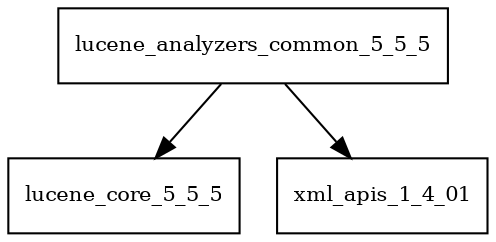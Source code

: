 digraph lucene_analyzers_common_5_5_5_dependencies {
  node [shape = box, fontsize=10.0];
  lucene_analyzers_common_5_5_5 -> lucene_core_5_5_5;
  lucene_analyzers_common_5_5_5 -> xml_apis_1_4_01;
}
